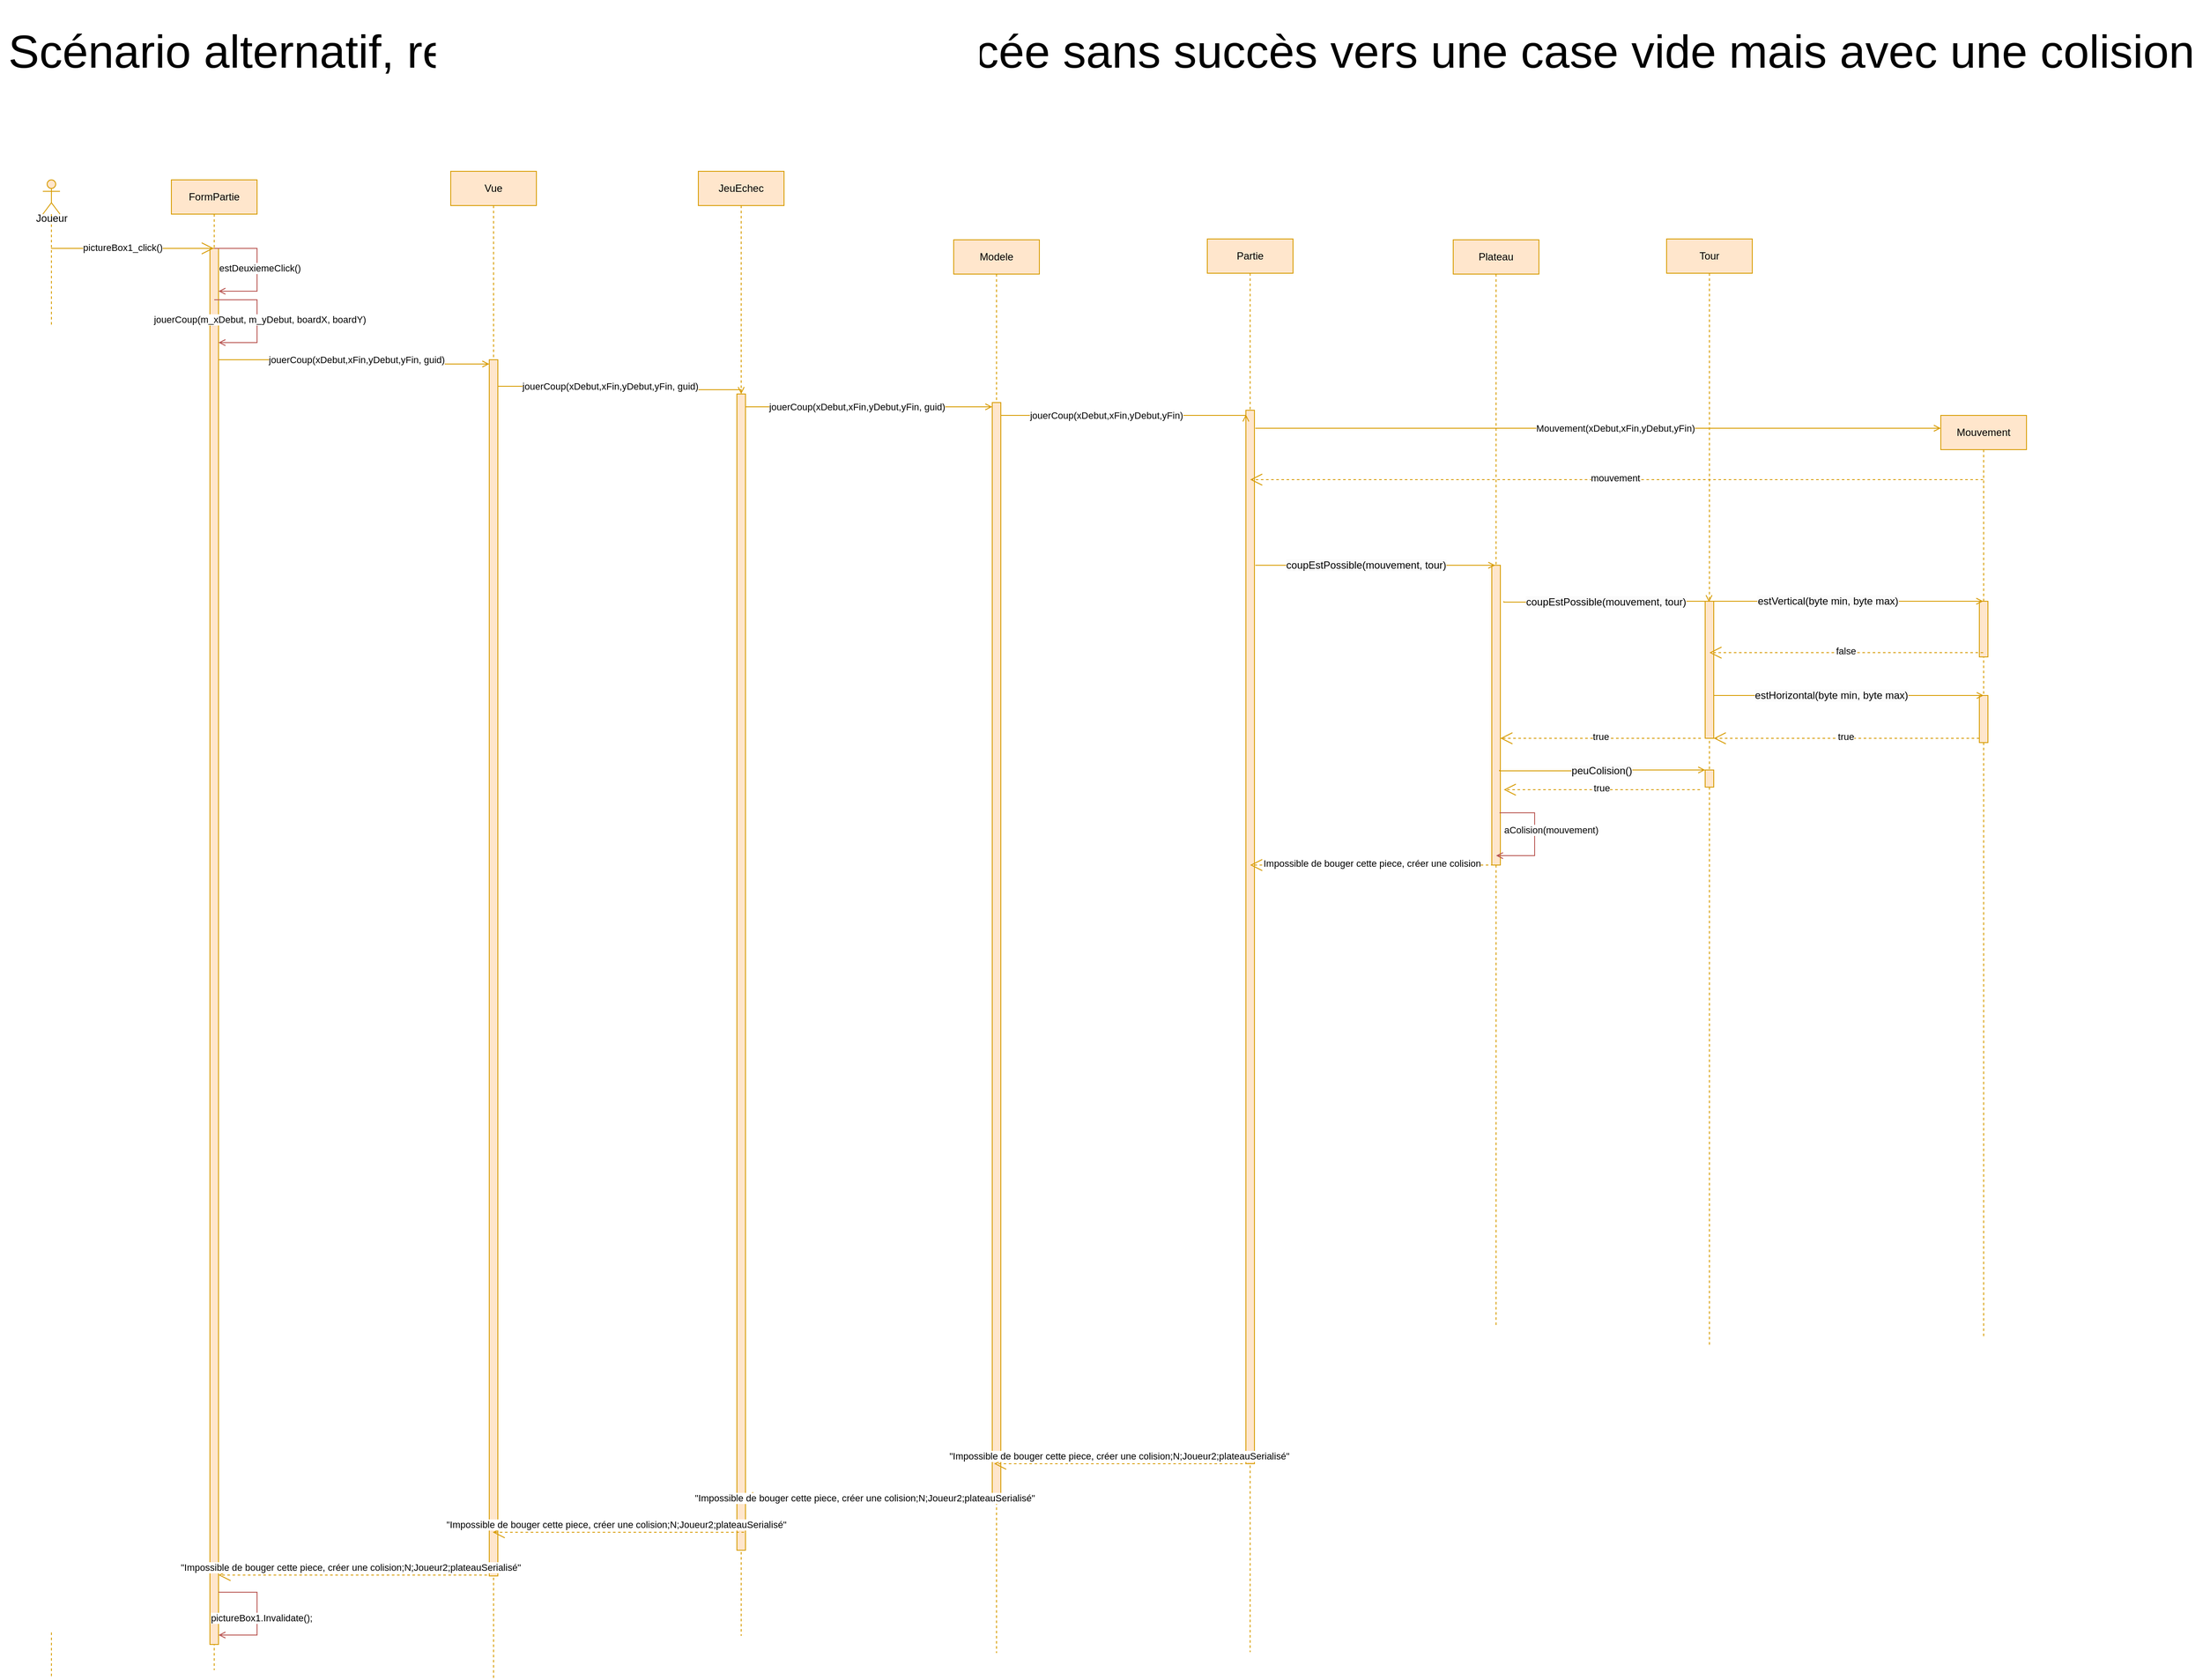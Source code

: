 <mxfile version="26.2.7">
  <diagram name="Page-1" id="2YBvvXClWsGukQMizWep">
    <mxGraphModel dx="4379" dy="1629" grid="1" gridSize="10" guides="1" tooltips="1" connect="1" arrows="1" fold="1" page="1" pageScale="1" pageWidth="850" pageHeight="1100" math="0" shadow="0">
      <root>
        <mxCell id="0" />
        <mxCell id="1" parent="0" />
        <mxCell id="X86PmZt3x-M5G4wIbpbc-159" value="&lt;span style=&quot;color: rgba(0, 0, 0, 0); font-family: monospace; font-size: 0px; text-align: start;&quot;&gt;%3CmxGraphModel%3E%3Croot%3E%3CmxCell%20id%3D%220%22%2F%3E%3CmxCell%20id%3D%221%22%20parent%3D%220%22%2F%3E%3CmxCell%20id%3D%222%22%20value%3D%22%26lt%3Bdiv%26gt%3B%26lt%3Bfont%26gt%3BSc%C3%A9nario%20alternatif%2C%20reine%20du%20joueur2(noir)%20d%C3%A9plac%C3%A9e%26lt%3B%2Ffont%26gt%3B%26lt%3Bfont%26gt%3B%26amp%3Bnbsp%3Bsans%20succ%C3%A8s%20vers%20une%20case%20vide%20mais%20avec%20une%20colision%26lt%3B%2Ffont%26gt%3B%26lt%3B%2Fdiv%26gt%3B%22%20style%3D%22text%3Bhtml%3D1%3Balign%3Dcenter%3BverticalAlign%3Dmiddle%3Bresizable%3D0%3Bpoints%3D%5B%5D%3Bautosize%3D1%3BstrokeColor%3Dnone%3BfillColor%3Dnone%3BfontSize%3D54%3B%22%20vertex%3D%221%22%20parent%3D%221%22%3E%3CmxGeometry%20x%3D%22-345%22%20y%3D%222030%22%20width%3D%222570%22%20height%3D%2280%22%20as%3D%22geometry%22%2F%3E%3C%2FmxCell%3E%3C%2Froot%3E%3C%2FmxGraphModel%3E&lt;/span&gt;&lt;span style=&quot;color: rgba(0, 0, 0, 0); font-family: monospace; font-size: 0px; text-align: start;&quot;&gt;%3CmxGraphModel%3E%3Croot%3E%3CmxCell%20id%3D%220%22%2F%3E%3CmxCell%20id%3D%221%22%20parent%3D%220%22%2F%3E%3CmxCell%20id%3D%222%22%20value%3D%22%26lt%3Bdiv%26gt%3B%26lt%3Bfont%26gt%3BSc%C3%A9nario%20alternatif%2C%20reine%20du%20joueur2(noir)%20d%C3%A9plac%C3%A9e%26lt%3B%2Ffont%26gt%3B%26lt%3Bfont%26gt%3B%26amp%3Bnbsp%3Bsans%20succ%C3%A8s%20vers%20une%20case%20vide%20mais%20avec%20une%20colision%26lt%3B%2Ffont%26gt%3B%26lt%3B%2Fdiv%26gt%3B%22%20style%3D%22text%3Bhtml%3D1%3Balign%3Dcenter%3BverticalAlign%3Dmiddle%3Bresizable%3D0%3Bpoints%3D%5B%5D%3Bautosize%3D1%3BstrokeColor%3Dnone%3BfillColor%3Dnone%3BfontSize%3D54%3B%22%20vertex%3D%221%22%20parent%3D%221%22%3E%3CmxGeometry%20x%3D%22-345%22%20y%3D%222030%22%20width%3D%222570%22%20height%3D%2280%22%20as%3D%22geometry%22%2F%3E%3C%2FmxCell%3E%3C%2Froot%3E%3C%2FmxGraphModel%3E&lt;/span&gt;" style="text;html=1;align=center;verticalAlign=middle;resizable=0;points=[];autosize=1;strokeColor=none;fillColor=none;fontSize=54;" parent="1" vertex="1">
          <mxGeometry x="1105" y="40" width="20" height="80" as="geometry" />
        </mxCell>
        <mxCell id="X86PmZt3x-M5G4wIbpbc-191" value="&lt;div&gt;&lt;font&gt;Scénario alternatif, reine du joueur2(noir) déplacée&lt;/font&gt;&lt;font&gt;&amp;nbsp;sans succès vers une case vide mais avec une colision&lt;/font&gt;&lt;/div&gt;" style="text;html=1;align=center;verticalAlign=middle;resizable=0;points=[];autosize=1;strokeColor=none;fillColor=none;fontSize=54;" parent="1" vertex="1">
          <mxGeometry x="-240" y="60" width="2570" height="80" as="geometry" />
        </mxCell>
        <mxCell id="oLyyT7UeaPh-VkeLy1Hv-1" value="" style="shape=umlLifeline;perimeter=lifelinePerimeter;whiteSpace=wrap;html=1;container=1;dropTarget=0;collapsible=0;recursiveResize=0;outlineConnect=0;portConstraint=eastwest;newEdgeStyle={&quot;curved&quot;:0,&quot;rounded&quot;:0};participant=umlActor;fillColor=#ffe6cc;strokeColor=#d79b00;" vertex="1" parent="1">
          <mxGeometry x="-190" y="250" width="20" height="1750" as="geometry" />
        </mxCell>
        <mxCell id="oLyyT7UeaPh-VkeLy1Hv-2" value="Joueur" style="text;html=1;align=center;verticalAlign=middle;resizable=0;points=[];autosize=1;strokeColor=none;fillColor=none;" vertex="1" parent="1">
          <mxGeometry x="-210" y="280" width="60" height="30" as="geometry" />
        </mxCell>
        <mxCell id="oLyyT7UeaPh-VkeLy1Hv-3" value="FormPartie" style="shape=umlLifeline;perimeter=lifelinePerimeter;whiteSpace=wrap;html=1;container=1;dropTarget=0;collapsible=0;recursiveResize=0;outlineConnect=0;portConstraint=eastwest;newEdgeStyle={&quot;curved&quot;:0,&quot;rounded&quot;:0};fillColor=#ffe6cc;strokeColor=#d79b00;" vertex="1" parent="1">
          <mxGeometry x="-40" y="250" width="100" height="1740" as="geometry" />
        </mxCell>
        <mxCell id="oLyyT7UeaPh-VkeLy1Hv-4" value="" style="html=1;points=[[0,0,0,0,5],[0,1,0,0,-5],[1,0,0,0,5],[1,1,0,0,-5]];perimeter=orthogonalPerimeter;outlineConnect=0;targetShapes=umlLifeline;portConstraint=eastwest;newEdgeStyle={&quot;curved&quot;:0,&quot;rounded&quot;:0};fillColor=#ffe6cc;strokeColor=#d79b00;" vertex="1" parent="oLyyT7UeaPh-VkeLy1Hv-3">
          <mxGeometry x="45" y="80" width="10" height="1630" as="geometry" />
        </mxCell>
        <mxCell id="oLyyT7UeaPh-VkeLy1Hv-5" value="" style="endArrow=open;endFill=1;endSize=12;html=1;rounded=0;fillColor=#ffe6cc;strokeColor=#d79b00;" edge="1" parent="1">
          <mxGeometry width="160" relative="1" as="geometry">
            <mxPoint x="-180.5" y="330" as="sourcePoint" />
            <mxPoint x="9.5" y="330" as="targetPoint" />
            <Array as="points">
              <mxPoint x="-100" y="330" />
            </Array>
          </mxGeometry>
        </mxCell>
        <mxCell id="oLyyT7UeaPh-VkeLy1Hv-6" value="pictureBox1_click()" style="edgeLabel;html=1;align=center;verticalAlign=middle;resizable=0;points=[];" vertex="1" connectable="0" parent="oLyyT7UeaPh-VkeLy1Hv-5">
          <mxGeometry x="-0.498" y="1" relative="1" as="geometry">
            <mxPoint x="36" as="offset" />
          </mxGeometry>
        </mxCell>
        <mxCell id="oLyyT7UeaPh-VkeLy1Hv-7" value="Vue" style="shape=umlLifeline;perimeter=lifelinePerimeter;whiteSpace=wrap;html=1;container=1;dropTarget=0;collapsible=0;recursiveResize=0;outlineConnect=0;portConstraint=eastwest;newEdgeStyle={&quot;curved&quot;:0,&quot;rounded&quot;:0};fillColor=#ffe6cc;strokeColor=#d79b00;" vertex="1" parent="1">
          <mxGeometry x="286" y="240" width="100" height="1760" as="geometry" />
        </mxCell>
        <mxCell id="oLyyT7UeaPh-VkeLy1Hv-8" value="" style="html=1;points=[[0,0,0,0,5],[0,1,0,0,-5],[1,0,0,0,5],[1,1,0,0,-5]];perimeter=orthogonalPerimeter;outlineConnect=0;targetShapes=umlLifeline;portConstraint=eastwest;newEdgeStyle={&quot;curved&quot;:0,&quot;rounded&quot;:0};fillColor=#ffe6cc;strokeColor=#d79b00;" vertex="1" parent="oLyyT7UeaPh-VkeLy1Hv-7">
          <mxGeometry x="45" y="220" width="10" height="1420" as="geometry" />
        </mxCell>
        <mxCell id="oLyyT7UeaPh-VkeLy1Hv-9" style="edgeStyle=orthogonalEdgeStyle;rounded=0;orthogonalLoop=1;jettySize=auto;html=1;curved=0;endArrow=open;endFill=0;fillColor=#ffe6cc;strokeColor=#d79b00;" edge="1" parent="1" source="oLyyT7UeaPh-VkeLy1Hv-4">
          <mxGeometry relative="1" as="geometry">
            <mxPoint x="106.5" y="460" as="sourcePoint" />
            <mxPoint x="331" y="465" as="targetPoint" />
            <Array as="points">
              <mxPoint x="173" y="460" />
              <mxPoint x="173" y="465" />
            </Array>
          </mxGeometry>
        </mxCell>
        <mxCell id="oLyyT7UeaPh-VkeLy1Hv-10" value="jouerCoup(xDebut,xFin,yDebut,yFin, guid)" style="edgeLabel;html=1;align=center;verticalAlign=middle;resizable=0;points=[];" vertex="1" connectable="0" parent="oLyyT7UeaPh-VkeLy1Hv-9">
          <mxGeometry x="-0.518" y="-2" relative="1" as="geometry">
            <mxPoint x="83" y="-2" as="offset" />
          </mxGeometry>
        </mxCell>
        <mxCell id="oLyyT7UeaPh-VkeLy1Hv-11" value="" style="endArrow=none;endFill=1;endSize=12;html=1;rounded=0;startArrow=open;startFill=0;fillColor=#f8cecc;strokeColor=#b85450;" edge="1" parent="1">
          <mxGeometry width="160" relative="1" as="geometry">
            <mxPoint x="15" y="380" as="sourcePoint" />
            <mxPoint x="10" y="330" as="targetPoint" />
            <Array as="points">
              <mxPoint x="60" y="380" />
              <mxPoint x="60" y="330" />
            </Array>
          </mxGeometry>
        </mxCell>
        <mxCell id="oLyyT7UeaPh-VkeLy1Hv-12" value="estDeuxiemeClick()" style="edgeLabel;html=1;align=center;verticalAlign=middle;resizable=0;points=[];" vertex="1" connectable="0" parent="oLyyT7UeaPh-VkeLy1Hv-11">
          <mxGeometry x="-0.009" y="-3" relative="1" as="geometry">
            <mxPoint as="offset" />
          </mxGeometry>
        </mxCell>
        <mxCell id="oLyyT7UeaPh-VkeLy1Hv-13" value="Modele" style="shape=umlLifeline;perimeter=lifelinePerimeter;whiteSpace=wrap;html=1;container=1;dropTarget=0;collapsible=0;recursiveResize=0;outlineConnect=0;portConstraint=eastwest;newEdgeStyle={&quot;curved&quot;:0,&quot;rounded&quot;:0};fillColor=#ffe6cc;strokeColor=#d79b00;" vertex="1" parent="1">
          <mxGeometry x="873" y="320" width="100" height="1650" as="geometry" />
        </mxCell>
        <mxCell id="oLyyT7UeaPh-VkeLy1Hv-14" value="" style="html=1;points=[[0,0,0,0,5],[0,1,0,0,-5],[1,0,0,0,5],[1,1,0,0,-5]];perimeter=orthogonalPerimeter;outlineConnect=0;targetShapes=umlLifeline;portConstraint=eastwest;newEdgeStyle={&quot;curved&quot;:0,&quot;rounded&quot;:0};fillColor=#ffe6cc;strokeColor=#d79b00;" vertex="1" parent="oLyyT7UeaPh-VkeLy1Hv-13">
          <mxGeometry x="45" y="190" width="10" height="1280" as="geometry" />
        </mxCell>
        <mxCell id="oLyyT7UeaPh-VkeLy1Hv-15" style="edgeStyle=orthogonalEdgeStyle;rounded=0;orthogonalLoop=1;jettySize=auto;html=1;curved=0;endArrow=open;endFill=0;fillColor=#ffe6cc;strokeColor=#d79b00;" edge="1" parent="1" source="oLyyT7UeaPh-VkeLy1Hv-8" target="oLyyT7UeaPh-VkeLy1Hv-63">
          <mxGeometry relative="1" as="geometry">
            <mxPoint x="405" y="490" as="sourcePoint" />
            <mxPoint x="615" y="491" as="targetPoint" />
            <Array as="points">
              <mxPoint x="478" y="491" />
              <mxPoint x="478" y="495" />
            </Array>
          </mxGeometry>
        </mxCell>
        <mxCell id="oLyyT7UeaPh-VkeLy1Hv-16" value="jouerCoup(xDebut,xFin,yDebut,yFin, guid)" style="edgeLabel;html=1;align=center;verticalAlign=middle;resizable=0;points=[];" vertex="1" connectable="0" parent="oLyyT7UeaPh-VkeLy1Hv-15">
          <mxGeometry x="-0.518" y="-2" relative="1" as="geometry">
            <mxPoint x="60" y="-2" as="offset" />
          </mxGeometry>
        </mxCell>
        <mxCell id="oLyyT7UeaPh-VkeLy1Hv-17" value="Partie" style="shape=umlLifeline;perimeter=lifelinePerimeter;whiteSpace=wrap;html=1;container=1;dropTarget=0;collapsible=0;recursiveResize=0;outlineConnect=0;portConstraint=eastwest;newEdgeStyle={&quot;curved&quot;:0,&quot;rounded&quot;:0};fillColor=#ffe6cc;strokeColor=#d79b00;" vertex="1" parent="1">
          <mxGeometry x="1169" y="319" width="100" height="1650" as="geometry" />
        </mxCell>
        <mxCell id="oLyyT7UeaPh-VkeLy1Hv-18" value="" style="html=1;points=[[0,0,0,0,5],[0,1,0,0,-5],[1,0,0,0,5],[1,1,0,0,-5]];perimeter=orthogonalPerimeter;outlineConnect=0;targetShapes=umlLifeline;portConstraint=eastwest;newEdgeStyle={&quot;curved&quot;:0,&quot;rounded&quot;:0};fillColor=#ffe6cc;strokeColor=#d79b00;" vertex="1" parent="oLyyT7UeaPh-VkeLy1Hv-17">
          <mxGeometry x="45" y="200" width="10" height="1230" as="geometry" />
        </mxCell>
        <mxCell id="oLyyT7UeaPh-VkeLy1Hv-24" style="edgeStyle=orthogonalEdgeStyle;rounded=0;orthogonalLoop=1;jettySize=auto;html=1;curved=0;endArrow=open;endFill=0;fillColor=#ffe6cc;strokeColor=#d79b00;entryX=0;entryY=0;entryDx=0;entryDy=5;entryPerimeter=0;exitX=1;exitY=0;exitDx=0;exitDy=5;exitPerimeter=0;" edge="1" parent="1" source="oLyyT7UeaPh-VkeLy1Hv-14" target="oLyyT7UeaPh-VkeLy1Hv-18">
          <mxGeometry relative="1" as="geometry">
            <mxPoint x="980" y="525" as="sourcePoint" />
            <mxPoint x="1204.5" y="525" as="targetPoint" />
            <Array as="points">
              <mxPoint x="928" y="525" />
            </Array>
          </mxGeometry>
        </mxCell>
        <mxCell id="oLyyT7UeaPh-VkeLy1Hv-25" value="jouerCoup(xDebut,xFin,yDebut,yFin)" style="edgeLabel;html=1;align=center;verticalAlign=middle;resizable=0;points=[];" vertex="1" connectable="0" parent="oLyyT7UeaPh-VkeLy1Hv-24">
          <mxGeometry x="-0.518" y="-2" relative="1" as="geometry">
            <mxPoint x="61" y="-2" as="offset" />
          </mxGeometry>
        </mxCell>
        <mxCell id="oLyyT7UeaPh-VkeLy1Hv-26" value="Mouvement" style="shape=umlLifeline;perimeter=lifelinePerimeter;whiteSpace=wrap;html=1;container=1;dropTarget=0;collapsible=0;recursiveResize=0;outlineConnect=0;portConstraint=eastwest;newEdgeStyle={&quot;curved&quot;:0,&quot;rounded&quot;:0};fillColor=#ffe6cc;strokeColor=#d79b00;" vertex="1" parent="1">
          <mxGeometry x="2025" y="525" width="100" height="1075" as="geometry" />
        </mxCell>
        <mxCell id="oLyyT7UeaPh-VkeLy1Hv-27" value="" style="html=1;points=[[0,0,0,0,5],[0,1,0,0,-5],[1,0,0,0,5],[1,1,0,0,-5]];perimeter=orthogonalPerimeter;outlineConnect=0;targetShapes=umlLifeline;portConstraint=eastwest;newEdgeStyle={&quot;curved&quot;:0,&quot;rounded&quot;:0};fillColor=#ffe6cc;strokeColor=#d79b00;" vertex="1" parent="oLyyT7UeaPh-VkeLy1Hv-26">
          <mxGeometry x="45" y="217" width="10" height="65" as="geometry" />
        </mxCell>
        <mxCell id="oLyyT7UeaPh-VkeLy1Hv-28" value="" style="html=1;points=[[0,0,0,0,5],[0,1,0,0,-5],[1,0,0,0,5],[1,1,0,0,-5]];perimeter=orthogonalPerimeter;outlineConnect=0;targetShapes=umlLifeline;portConstraint=eastwest;newEdgeStyle={&quot;curved&quot;:0,&quot;rounded&quot;:0};fillColor=#ffe6cc;strokeColor=#d79b00;" vertex="1" parent="oLyyT7UeaPh-VkeLy1Hv-26">
          <mxGeometry x="45" y="327" width="10" height="55" as="geometry" />
        </mxCell>
        <mxCell id="oLyyT7UeaPh-VkeLy1Hv-29" style="edgeStyle=orthogonalEdgeStyle;rounded=0;orthogonalLoop=1;jettySize=auto;html=1;curved=0;endArrow=open;endFill=0;fillColor=#ffe6cc;strokeColor=#d79b00;" edge="1" parent="1">
          <mxGeometry relative="1" as="geometry">
            <mxPoint x="1225" y="540" as="sourcePoint" />
            <mxPoint x="2025" y="540" as="targetPoint" />
            <Array as="points" />
          </mxGeometry>
        </mxCell>
        <mxCell id="oLyyT7UeaPh-VkeLy1Hv-30" value="Mouvement(xDebut,xFin,yDebut,yFin)" style="edgeLabel;html=1;align=center;verticalAlign=middle;resizable=0;points=[];" vertex="1" connectable="0" parent="oLyyT7UeaPh-VkeLy1Hv-29">
          <mxGeometry x="-0.518" y="-2" relative="1" as="geometry">
            <mxPoint x="227" y="-2" as="offset" />
          </mxGeometry>
        </mxCell>
        <mxCell id="oLyyT7UeaPh-VkeLy1Hv-31" value="" style="endArrow=open;endFill=1;endSize=12;html=1;rounded=0;fillColor=#ffe6cc;strokeColor=#d79b00;dashed=1;" edge="1" parent="1" source="oLyyT7UeaPh-VkeLy1Hv-26" target="oLyyT7UeaPh-VkeLy1Hv-17">
          <mxGeometry width="160" relative="1" as="geometry">
            <mxPoint x="1495" y="610" as="sourcePoint" />
            <mxPoint x="1335" y="610" as="targetPoint" />
            <Array as="points">
              <mxPoint x="1645" y="600" />
              <mxPoint x="1455" y="600" />
            </Array>
          </mxGeometry>
        </mxCell>
        <mxCell id="oLyyT7UeaPh-VkeLy1Hv-32" value="mouvement" style="edgeLabel;html=1;align=center;verticalAlign=middle;resizable=0;points=[];" vertex="1" connectable="0" parent="oLyyT7UeaPh-VkeLy1Hv-31">
          <mxGeometry x="0.005" y="-2" relative="1" as="geometry">
            <mxPoint as="offset" />
          </mxGeometry>
        </mxCell>
        <mxCell id="oLyyT7UeaPh-VkeLy1Hv-33" value="Plateau" style="shape=umlLifeline;perimeter=lifelinePerimeter;whiteSpace=wrap;html=1;container=1;dropTarget=0;collapsible=0;recursiveResize=0;outlineConnect=0;portConstraint=eastwest;newEdgeStyle={&quot;curved&quot;:0,&quot;rounded&quot;:0};fillColor=#ffe6cc;strokeColor=#d79b00;" vertex="1" parent="1">
          <mxGeometry x="1456" y="320" width="100" height="1270" as="geometry" />
        </mxCell>
        <mxCell id="oLyyT7UeaPh-VkeLy1Hv-34" value="" style="html=1;points=[[0,0,0,0,5],[0,1,0,0,-5],[1,0,0,0,5],[1,1,0,0,-5]];perimeter=orthogonalPerimeter;outlineConnect=0;targetShapes=umlLifeline;portConstraint=eastwest;newEdgeStyle={&quot;curved&quot;:0,&quot;rounded&quot;:0};fillColor=#ffe6cc;strokeColor=#d79b00;" vertex="1" parent="oLyyT7UeaPh-VkeLy1Hv-33">
          <mxGeometry x="45" y="380" width="10" height="350" as="geometry" />
        </mxCell>
        <mxCell id="oLyyT7UeaPh-VkeLy1Hv-38" style="edgeStyle=orthogonalEdgeStyle;rounded=0;orthogonalLoop=1;jettySize=auto;html=1;curved=0;endArrow=open;endFill=0;fillColor=#ffe6cc;strokeColor=#d79b00;" edge="1" parent="1">
          <mxGeometry relative="1" as="geometry">
            <mxPoint x="1225" y="700" as="sourcePoint" />
            <mxPoint x="1505" y="700" as="targetPoint" />
            <Array as="points" />
          </mxGeometry>
        </mxCell>
        <mxCell id="oLyyT7UeaPh-VkeLy1Hv-39" value="&lt;span style=&quot;font-size: 12px; text-align: left; text-wrap-mode: wrap; background-color: rgb(251, 251, 251);&quot;&gt;coupEstPossible(mouvement, tour)&lt;/span&gt;" style="edgeLabel;html=1;align=center;verticalAlign=middle;resizable=0;points=[];" vertex="1" connectable="0" parent="oLyyT7UeaPh-VkeLy1Hv-38">
          <mxGeometry x="-0.518" y="-2" relative="1" as="geometry">
            <mxPoint x="61" y="-2" as="offset" />
          </mxGeometry>
        </mxCell>
        <mxCell id="oLyyT7UeaPh-VkeLy1Hv-40" value="Tour" style="shape=umlLifeline;perimeter=lifelinePerimeter;whiteSpace=wrap;html=1;container=1;dropTarget=0;collapsible=0;recursiveResize=0;outlineConnect=0;portConstraint=eastwest;newEdgeStyle={&quot;curved&quot;:0,&quot;rounded&quot;:0};fillColor=#ffe6cc;strokeColor=#d79b00;" vertex="1" parent="1">
          <mxGeometry x="1705" y="319" width="100" height="1291" as="geometry" />
        </mxCell>
        <mxCell id="oLyyT7UeaPh-VkeLy1Hv-41" value="" style="html=1;points=[[0,0,0,0,5],[0,1,0,0,-5],[1,0,0,0,5],[1,1,0,0,-5]];perimeter=orthogonalPerimeter;outlineConnect=0;targetShapes=umlLifeline;portConstraint=eastwest;newEdgeStyle={&quot;curved&quot;:0,&quot;rounded&quot;:0};fillColor=#ffe6cc;strokeColor=#d79b00;" vertex="1" parent="oLyyT7UeaPh-VkeLy1Hv-40">
          <mxGeometry x="45" y="423" width="10" height="160" as="geometry" />
        </mxCell>
        <mxCell id="oLyyT7UeaPh-VkeLy1Hv-42" value="" style="html=1;points=[[0,0,0,0,5],[0,1,0,0,-5],[1,0,0,0,5],[1,1,0,0,-5]];perimeter=orthogonalPerimeter;outlineConnect=0;targetShapes=umlLifeline;portConstraint=eastwest;newEdgeStyle={&quot;curved&quot;:0,&quot;rounded&quot;:0};fillColor=#ffe6cc;strokeColor=#d79b00;" vertex="1" parent="oLyyT7UeaPh-VkeLy1Hv-40">
          <mxGeometry x="45" y="620" width="10" height="20" as="geometry" />
        </mxCell>
        <mxCell id="oLyyT7UeaPh-VkeLy1Hv-43" style="edgeStyle=orthogonalEdgeStyle;rounded=0;orthogonalLoop=1;jettySize=auto;html=1;curved=0;endArrow=open;endFill=0;fillColor=#ffe6cc;strokeColor=#d79b00;" edge="1" parent="oLyyT7UeaPh-VkeLy1Hv-40">
          <mxGeometry relative="1" as="geometry">
            <mxPoint x="-195" y="620" as="sourcePoint" />
            <mxPoint x="45" y="620" as="targetPoint" />
            <Array as="points">
              <mxPoint x="-195" y="621" />
              <mxPoint x="-99" y="621" />
              <mxPoint x="-99" y="620" />
            </Array>
          </mxGeometry>
        </mxCell>
        <mxCell id="oLyyT7UeaPh-VkeLy1Hv-44" value="&lt;span style=&quot;font-size: 12px; text-align: left; text-wrap-mode: wrap; background-color: rgb(251, 251, 251);&quot;&gt;peuColision()&lt;/span&gt;" style="edgeLabel;html=1;align=center;verticalAlign=middle;resizable=0;points=[];" vertex="1" connectable="0" parent="oLyyT7UeaPh-VkeLy1Hv-43">
          <mxGeometry x="-0.518" y="-2" relative="1" as="geometry">
            <mxPoint x="61" y="-2" as="offset" />
          </mxGeometry>
        </mxCell>
        <mxCell id="oLyyT7UeaPh-VkeLy1Hv-45" value="" style="endArrow=open;endFill=1;endSize=12;html=1;rounded=0;fillColor=#ffe6cc;strokeColor=#d79b00;dashed=1;exitX=0;exitY=1;exitDx=0;exitDy=-5;exitPerimeter=0;" edge="1" parent="oLyyT7UeaPh-VkeLy1Hv-40">
          <mxGeometry width="160" relative="1" as="geometry">
            <mxPoint x="39" y="643" as="sourcePoint" />
            <mxPoint x="-190" y="643" as="targetPoint" />
            <Array as="points">
              <mxPoint x="-66" y="643" />
            </Array>
          </mxGeometry>
        </mxCell>
        <mxCell id="oLyyT7UeaPh-VkeLy1Hv-46" value="true" style="edgeLabel;html=1;align=center;verticalAlign=middle;resizable=0;points=[];" vertex="1" connectable="0" parent="oLyyT7UeaPh-VkeLy1Hv-45">
          <mxGeometry x="0.005" y="-2" relative="1" as="geometry">
            <mxPoint as="offset" />
          </mxGeometry>
        </mxCell>
        <mxCell id="oLyyT7UeaPh-VkeLy1Hv-50" style="edgeStyle=orthogonalEdgeStyle;rounded=0;orthogonalLoop=1;jettySize=auto;html=1;curved=0;endArrow=open;endFill=0;fillColor=#ffe6cc;strokeColor=#d79b00;" edge="1" parent="1">
          <mxGeometry relative="1" as="geometry">
            <mxPoint x="1515" y="742" as="sourcePoint" />
            <mxPoint x="1754.5" y="743" as="targetPoint" />
            <Array as="points">
              <mxPoint x="1515" y="743" />
              <mxPoint x="1611" y="743" />
              <mxPoint x="1611" y="742" />
            </Array>
          </mxGeometry>
        </mxCell>
        <mxCell id="oLyyT7UeaPh-VkeLy1Hv-51" value="&lt;span style=&quot;font-size: 12px; text-align: left; text-wrap-mode: wrap; background-color: rgb(251, 251, 251);&quot;&gt;coupEstPossible(mouvement, tour)&lt;/span&gt;" style="edgeLabel;html=1;align=center;verticalAlign=middle;resizable=0;points=[];" vertex="1" connectable="0" parent="oLyyT7UeaPh-VkeLy1Hv-50">
          <mxGeometry x="-0.518" y="-2" relative="1" as="geometry">
            <mxPoint x="61" y="-2" as="offset" />
          </mxGeometry>
        </mxCell>
        <mxCell id="oLyyT7UeaPh-VkeLy1Hv-52" style="edgeStyle=orthogonalEdgeStyle;rounded=0;orthogonalLoop=1;jettySize=auto;html=1;curved=0;endArrow=open;endFill=0;fillColor=#ffe6cc;strokeColor=#d79b00;" edge="1" parent="1">
          <mxGeometry relative="1" as="geometry">
            <mxPoint x="1755" y="742" as="sourcePoint" />
            <mxPoint x="2074.5" y="742.0" as="targetPoint" />
            <Array as="points">
              <mxPoint x="1795" y="742" />
              <mxPoint x="1795" y="742" />
            </Array>
          </mxGeometry>
        </mxCell>
        <mxCell id="oLyyT7UeaPh-VkeLy1Hv-53" value="&lt;span style=&quot;font-size: 12px; text-align: left; text-wrap-mode: wrap; background-color: rgb(251, 251, 251);&quot;&gt;estVertical(byte min, byte max)&lt;/span&gt;" style="edgeLabel;html=1;align=center;verticalAlign=middle;resizable=0;points=[];" vertex="1" connectable="0" parent="oLyyT7UeaPh-VkeLy1Hv-52">
          <mxGeometry x="-0.518" y="-2" relative="1" as="geometry">
            <mxPoint x="61" y="-2" as="offset" />
          </mxGeometry>
        </mxCell>
        <mxCell id="oLyyT7UeaPh-VkeLy1Hv-54" value="" style="endArrow=open;endFill=1;endSize=12;html=1;rounded=0;fillColor=#ffe6cc;strokeColor=#d79b00;dashed=1;" edge="1" parent="1">
          <mxGeometry width="160" relative="1" as="geometry">
            <mxPoint x="2074.5" y="802" as="sourcePoint" />
            <mxPoint x="1755" y="802" as="targetPoint" />
            <Array as="points">
              <mxPoint x="1995" y="802" />
            </Array>
          </mxGeometry>
        </mxCell>
        <mxCell id="oLyyT7UeaPh-VkeLy1Hv-55" value="false" style="edgeLabel;html=1;align=center;verticalAlign=middle;resizable=0;points=[];" vertex="1" connectable="0" parent="oLyyT7UeaPh-VkeLy1Hv-54">
          <mxGeometry x="0.005" y="-2" relative="1" as="geometry">
            <mxPoint as="offset" />
          </mxGeometry>
        </mxCell>
        <mxCell id="oLyyT7UeaPh-VkeLy1Hv-56" style="edgeStyle=orthogonalEdgeStyle;rounded=0;orthogonalLoop=1;jettySize=auto;html=1;curved=0;endArrow=open;endFill=0;fillColor=#ffe6cc;strokeColor=#d79b00;" edge="1" parent="1" source="oLyyT7UeaPh-VkeLy1Hv-41">
          <mxGeometry relative="1" as="geometry">
            <mxPoint x="1765" y="842" as="sourcePoint" />
            <mxPoint x="2075" y="852" as="targetPoint" />
            <Array as="points">
              <mxPoint x="1755" y="852" />
            </Array>
          </mxGeometry>
        </mxCell>
        <mxCell id="oLyyT7UeaPh-VkeLy1Hv-57" value="&lt;span style=&quot;font-size: 12px; text-align: left; text-wrap-mode: wrap; background-color: rgb(251, 251, 251);&quot;&gt;estHorizontal(byte min, byte max)&lt;/span&gt;" style="edgeLabel;html=1;align=center;verticalAlign=middle;resizable=0;points=[];" vertex="1" connectable="0" parent="oLyyT7UeaPh-VkeLy1Hv-56">
          <mxGeometry x="-0.518" y="-2" relative="1" as="geometry">
            <mxPoint x="61" y="-2" as="offset" />
          </mxGeometry>
        </mxCell>
        <mxCell id="oLyyT7UeaPh-VkeLy1Hv-58" value="" style="endArrow=open;endFill=1;endSize=12;html=1;rounded=0;fillColor=#ffe6cc;strokeColor=#d79b00;dashed=1;exitX=0;exitY=1;exitDx=0;exitDy=-5;exitPerimeter=0;" edge="1" parent="1" source="oLyyT7UeaPh-VkeLy1Hv-28" target="oLyyT7UeaPh-VkeLy1Hv-41">
          <mxGeometry width="160" relative="1" as="geometry">
            <mxPoint x="2045" y="902" as="sourcePoint" />
            <mxPoint x="1765" y="902" as="targetPoint" />
            <Array as="points">
              <mxPoint x="1965" y="902" />
            </Array>
          </mxGeometry>
        </mxCell>
        <mxCell id="oLyyT7UeaPh-VkeLy1Hv-59" value="true" style="edgeLabel;html=1;align=center;verticalAlign=middle;resizable=0;points=[];" vertex="1" connectable="0" parent="oLyyT7UeaPh-VkeLy1Hv-58">
          <mxGeometry x="0.005" y="-2" relative="1" as="geometry">
            <mxPoint as="offset" />
          </mxGeometry>
        </mxCell>
        <mxCell id="oLyyT7UeaPh-VkeLy1Hv-60" value="" style="endArrow=open;endFill=1;endSize=12;html=1;rounded=0;fillColor=#ffe6cc;strokeColor=#d79b00;dashed=1;exitX=0;exitY=1;exitDx=0;exitDy=-5;exitPerimeter=0;" edge="1" parent="1">
          <mxGeometry width="160" relative="1" as="geometry">
            <mxPoint x="1745" y="902" as="sourcePoint" />
            <mxPoint x="1511.0" y="902" as="targetPoint" />
            <Array as="points">
              <mxPoint x="1640" y="902" />
            </Array>
          </mxGeometry>
        </mxCell>
        <mxCell id="oLyyT7UeaPh-VkeLy1Hv-61" value="true" style="edgeLabel;html=1;align=center;verticalAlign=middle;resizable=0;points=[];" vertex="1" connectable="0" parent="oLyyT7UeaPh-VkeLy1Hv-60">
          <mxGeometry x="0.005" y="-2" relative="1" as="geometry">
            <mxPoint as="offset" />
          </mxGeometry>
        </mxCell>
        <mxCell id="oLyyT7UeaPh-VkeLy1Hv-62" value="JeuEchec" style="shape=umlLifeline;perimeter=lifelinePerimeter;whiteSpace=wrap;html=1;container=1;dropTarget=0;collapsible=0;recursiveResize=0;outlineConnect=0;portConstraint=eastwest;newEdgeStyle={&quot;curved&quot;:0,&quot;rounded&quot;:0};fillColor=#ffe6cc;strokeColor=#d79b00;" vertex="1" parent="1">
          <mxGeometry x="575" y="240" width="100" height="1710" as="geometry" />
        </mxCell>
        <mxCell id="oLyyT7UeaPh-VkeLy1Hv-63" value="" style="html=1;points=[[0,0,0,0,5],[0,1,0,0,-5],[1,0,0,0,5],[1,1,0,0,-5]];perimeter=orthogonalPerimeter;outlineConnect=0;targetShapes=umlLifeline;portConstraint=eastwest;newEdgeStyle={&quot;curved&quot;:0,&quot;rounded&quot;:0};fillColor=#ffe6cc;strokeColor=#d79b00;" vertex="1" parent="oLyyT7UeaPh-VkeLy1Hv-62">
          <mxGeometry x="45" y="260" width="10" height="1350" as="geometry" />
        </mxCell>
        <mxCell id="oLyyT7UeaPh-VkeLy1Hv-64" style="edgeStyle=orthogonalEdgeStyle;rounded=0;orthogonalLoop=1;jettySize=auto;html=1;curved=0;endArrow=open;endFill=0;fillColor=#ffe6cc;strokeColor=#d79b00;entryX=0;entryY=0;entryDx=0;entryDy=5;entryPerimeter=0;" edge="1" parent="1" source="oLyyT7UeaPh-VkeLy1Hv-63" target="oLyyT7UeaPh-VkeLy1Hv-14">
          <mxGeometry relative="1" as="geometry">
            <mxPoint x="703" y="510" as="sourcePoint" />
            <mxPoint x="913" y="511" as="targetPoint" />
            <Array as="points">
              <mxPoint x="695" y="515" />
              <mxPoint x="695" y="515" />
            </Array>
          </mxGeometry>
        </mxCell>
        <mxCell id="oLyyT7UeaPh-VkeLy1Hv-65" value="jouerCoup(xDebut,xFin,yDebut,yFin, guid)" style="edgeLabel;html=1;align=center;verticalAlign=middle;resizable=0;points=[];" vertex="1" connectable="0" parent="oLyyT7UeaPh-VkeLy1Hv-64">
          <mxGeometry x="-0.518" y="-2" relative="1" as="geometry">
            <mxPoint x="60" y="-2" as="offset" />
          </mxGeometry>
        </mxCell>
        <mxCell id="oLyyT7UeaPh-VkeLy1Hv-66" value="" style="endArrow=open;endFill=1;endSize=12;html=1;rounded=0;fillColor=#ffe6cc;strokeColor=#d79b00;dashed=1;" edge="1" parent="1">
          <mxGeometry width="160" relative="1" as="geometry">
            <mxPoint x="1216.33" y="1749" as="sourcePoint" />
            <mxPoint x="920.167" y="1749.0" as="targetPoint" />
            <Array as="points">
              <mxPoint x="1168.33" y="1749" />
            </Array>
          </mxGeometry>
        </mxCell>
        <mxCell id="oLyyT7UeaPh-VkeLy1Hv-67" value="&quot;Impossible de bouger cette piece, créer une colision;N;Joueur2;plateauSerialisé&quot;" style="edgeLabel;html=1;align=center;verticalAlign=middle;resizable=0;points=[];" vertex="1" connectable="0" parent="oLyyT7UeaPh-VkeLy1Hv-66">
          <mxGeometry x="0.005" y="-2" relative="1" as="geometry">
            <mxPoint x="-2" y="-7" as="offset" />
          </mxGeometry>
        </mxCell>
        <mxCell id="oLyyT7UeaPh-VkeLy1Hv-68" value="" style="endArrow=none;endFill=1;endSize=12;html=1;rounded=0;startArrow=open;startFill=0;fillColor=#f8cecc;strokeColor=#b85450;" edge="1" parent="1">
          <mxGeometry width="160" relative="1" as="geometry">
            <mxPoint x="15" y="1949" as="sourcePoint" />
            <mxPoint x="15" y="1899" as="targetPoint" />
            <Array as="points">
              <mxPoint x="60" y="1949" />
              <mxPoint x="60" y="1899" />
            </Array>
          </mxGeometry>
        </mxCell>
        <mxCell id="oLyyT7UeaPh-VkeLy1Hv-69" value="pictureBox1.Invalidate();" style="edgeLabel;html=1;align=center;verticalAlign=middle;resizable=0;points=[];" vertex="1" connectable="0" parent="oLyyT7UeaPh-VkeLy1Hv-68">
          <mxGeometry x="-0.009" y="-3" relative="1" as="geometry">
            <mxPoint x="2" y="4" as="offset" />
          </mxGeometry>
        </mxCell>
        <mxCell id="oLyyT7UeaPh-VkeLy1Hv-76" value="" style="endArrow=none;endFill=1;endSize=12;html=1;rounded=0;startArrow=open;startFill=0;fillColor=#f8cecc;strokeColor=#b85450;" edge="1" parent="1">
          <mxGeometry width="160" relative="1" as="geometry">
            <mxPoint x="1506" y="1039" as="sourcePoint" />
            <mxPoint x="1510" y="989" as="targetPoint" />
            <Array as="points">
              <mxPoint x="1551" y="1039" />
              <mxPoint x="1551" y="989" />
            </Array>
          </mxGeometry>
        </mxCell>
        <mxCell id="oLyyT7UeaPh-VkeLy1Hv-77" value="aColision(mouvement)" style="edgeLabel;html=1;align=center;verticalAlign=middle;resizable=0;points=[];" vertex="1" connectable="0" parent="oLyyT7UeaPh-VkeLy1Hv-76">
          <mxGeometry x="-0.009" y="-3" relative="1" as="geometry">
            <mxPoint x="16" y="-8" as="offset" />
          </mxGeometry>
        </mxCell>
        <mxCell id="oLyyT7UeaPh-VkeLy1Hv-91" value="" style="endArrow=open;endFill=1;endSize=12;html=1;rounded=0;fillColor=#ffe6cc;strokeColor=#d79b00;dashed=1;" edge="1" parent="1">
          <mxGeometry width="160" relative="1" as="geometry">
            <mxPoint x="918.33" y="1789" as="sourcePoint" />
            <mxPoint x="625" y="1789" as="targetPoint" />
            <Array as="points">
              <mxPoint x="870.33" y="1789" />
            </Array>
          </mxGeometry>
        </mxCell>
        <mxCell id="oLyyT7UeaPh-VkeLy1Hv-92" value="&quot;Impossible de bouger cette piece, créer une colision;N;Joueur2;plateauSerialisé&quot;" style="edgeLabel;html=1;align=center;verticalAlign=middle;resizable=0;points=[];" vertex="1" connectable="0" parent="oLyyT7UeaPh-VkeLy1Hv-91">
          <mxGeometry x="0.005" y="-2" relative="1" as="geometry">
            <mxPoint x="-2" y="2" as="offset" />
          </mxGeometry>
        </mxCell>
        <mxCell id="oLyyT7UeaPh-VkeLy1Hv-93" value="" style="endArrow=open;endFill=1;endSize=12;html=1;rounded=0;fillColor=#ffe6cc;strokeColor=#d79b00;dashed=1;" edge="1" parent="1">
          <mxGeometry width="160" relative="1" as="geometry">
            <mxPoint x="628.33" y="1829" as="sourcePoint" />
            <mxPoint x="335" y="1829" as="targetPoint" />
            <Array as="points">
              <mxPoint x="580.33" y="1829" />
            </Array>
          </mxGeometry>
        </mxCell>
        <mxCell id="oLyyT7UeaPh-VkeLy1Hv-94" value="&quot;Impossible de bouger cette piece, créer une colision;N;Joueur2;plateauSerialisé&quot;" style="edgeLabel;html=1;align=center;verticalAlign=middle;resizable=0;points=[];" vertex="1" connectable="0" parent="oLyyT7UeaPh-VkeLy1Hv-93">
          <mxGeometry x="0.005" y="-2" relative="1" as="geometry">
            <mxPoint x="-2" y="-7" as="offset" />
          </mxGeometry>
        </mxCell>
        <mxCell id="oLyyT7UeaPh-VkeLy1Hv-95" value="" style="endArrow=open;endFill=1;endSize=12;html=1;rounded=0;fillColor=#ffe6cc;strokeColor=#d79b00;dashed=1;" edge="1" parent="1">
          <mxGeometry width="160" relative="1" as="geometry">
            <mxPoint x="328.33" y="1879" as="sourcePoint" />
            <mxPoint x="15" y="1879.0" as="targetPoint" />
            <Array as="points">
              <mxPoint x="280.33" y="1879" />
            </Array>
          </mxGeometry>
        </mxCell>
        <mxCell id="oLyyT7UeaPh-VkeLy1Hv-96" value="&quot;Impossible de bouger cette piece, créer une colision;N;Joueur2;plateauSerialisé&quot;" style="edgeLabel;html=1;align=center;verticalAlign=middle;resizable=0;points=[];" vertex="1" connectable="0" parent="oLyyT7UeaPh-VkeLy1Hv-95">
          <mxGeometry x="0.005" y="-2" relative="1" as="geometry">
            <mxPoint x="-2" y="-7" as="offset" />
          </mxGeometry>
        </mxCell>
        <mxCell id="oLyyT7UeaPh-VkeLy1Hv-97" value="" style="endArrow=none;endFill=1;endSize=12;html=1;rounded=0;startArrow=open;startFill=0;fillColor=#f8cecc;strokeColor=#b85450;" edge="1" parent="1">
          <mxGeometry width="160" relative="1" as="geometry">
            <mxPoint x="15" y="440" as="sourcePoint" />
            <mxPoint x="10" y="390" as="targetPoint" />
            <Array as="points">
              <mxPoint x="60" y="440" />
              <mxPoint x="60" y="390" />
            </Array>
          </mxGeometry>
        </mxCell>
        <mxCell id="oLyyT7UeaPh-VkeLy1Hv-98" value="jouerCoup(m_xDebut, m_yDebut, boardX, boardY)" style="edgeLabel;html=1;align=center;verticalAlign=middle;resizable=0;points=[];" vertex="1" connectable="0" parent="oLyyT7UeaPh-VkeLy1Hv-97">
          <mxGeometry x="-0.009" y="-3" relative="1" as="geometry">
            <mxPoint as="offset" />
          </mxGeometry>
        </mxCell>
        <mxCell id="oLyyT7UeaPh-VkeLy1Hv-115" value="" style="endArrow=open;endFill=1;endSize=12;html=1;rounded=0;fillColor=#ffe6cc;strokeColor=#d79b00;dashed=1;exitX=0;exitY=1;exitDx=0;exitDy=-5;exitPerimeter=0;" edge="1" parent="1" target="oLyyT7UeaPh-VkeLy1Hv-17">
          <mxGeometry width="160" relative="1" as="geometry">
            <mxPoint x="1503" y="1050" as="sourcePoint" />
            <mxPoint x="1269.0" y="1050" as="targetPoint" />
            <Array as="points">
              <mxPoint x="1398" y="1050" />
            </Array>
          </mxGeometry>
        </mxCell>
        <mxCell id="oLyyT7UeaPh-VkeLy1Hv-116" value="Impossible de bouger cette piece, créer une colision" style="edgeLabel;html=1;align=center;verticalAlign=middle;resizable=0;points=[];" vertex="1" connectable="0" parent="oLyyT7UeaPh-VkeLy1Hv-115">
          <mxGeometry x="0.005" y="-2" relative="1" as="geometry">
            <mxPoint as="offset" />
          </mxGeometry>
        </mxCell>
      </root>
    </mxGraphModel>
  </diagram>
</mxfile>
